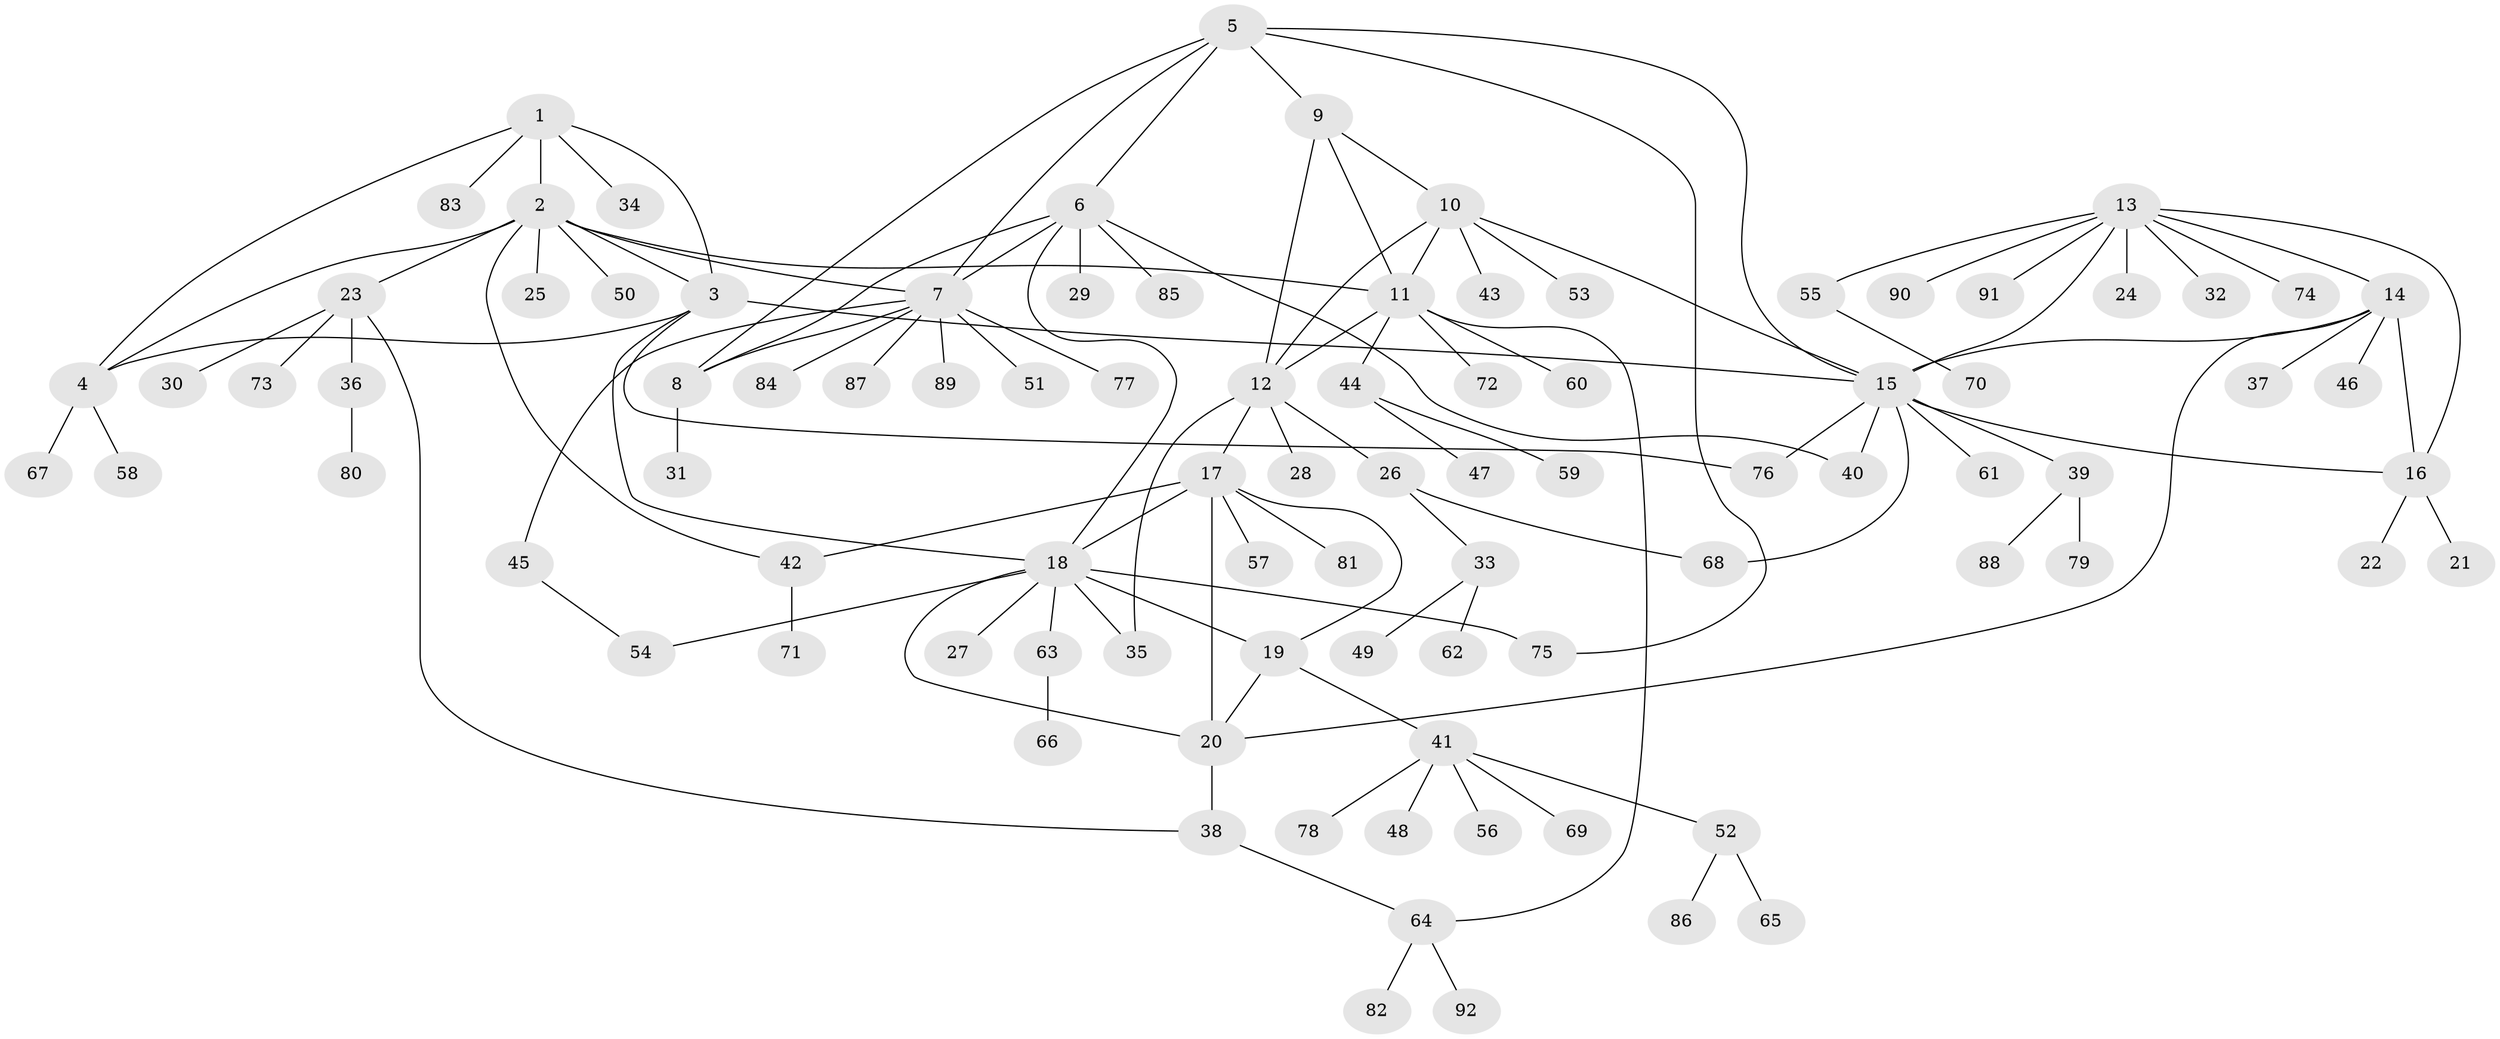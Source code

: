 // Generated by graph-tools (version 1.1) at 2025/50/03/09/25 03:50:39]
// undirected, 92 vertices, 121 edges
graph export_dot {
graph [start="1"]
  node [color=gray90,style=filled];
  1;
  2;
  3;
  4;
  5;
  6;
  7;
  8;
  9;
  10;
  11;
  12;
  13;
  14;
  15;
  16;
  17;
  18;
  19;
  20;
  21;
  22;
  23;
  24;
  25;
  26;
  27;
  28;
  29;
  30;
  31;
  32;
  33;
  34;
  35;
  36;
  37;
  38;
  39;
  40;
  41;
  42;
  43;
  44;
  45;
  46;
  47;
  48;
  49;
  50;
  51;
  52;
  53;
  54;
  55;
  56;
  57;
  58;
  59;
  60;
  61;
  62;
  63;
  64;
  65;
  66;
  67;
  68;
  69;
  70;
  71;
  72;
  73;
  74;
  75;
  76;
  77;
  78;
  79;
  80;
  81;
  82;
  83;
  84;
  85;
  86;
  87;
  88;
  89;
  90;
  91;
  92;
  1 -- 2;
  1 -- 3;
  1 -- 4;
  1 -- 34;
  1 -- 83;
  2 -- 3;
  2 -- 4;
  2 -- 7;
  2 -- 11;
  2 -- 23;
  2 -- 25;
  2 -- 42;
  2 -- 50;
  3 -- 4;
  3 -- 15;
  3 -- 18;
  3 -- 76;
  4 -- 58;
  4 -- 67;
  5 -- 6;
  5 -- 7;
  5 -- 8;
  5 -- 9;
  5 -- 15;
  5 -- 75;
  6 -- 7;
  6 -- 8;
  6 -- 18;
  6 -- 29;
  6 -- 40;
  6 -- 85;
  7 -- 8;
  7 -- 45;
  7 -- 51;
  7 -- 77;
  7 -- 84;
  7 -- 87;
  7 -- 89;
  8 -- 31;
  9 -- 10;
  9 -- 11;
  9 -- 12;
  10 -- 11;
  10 -- 12;
  10 -- 15;
  10 -- 43;
  10 -- 53;
  11 -- 12;
  11 -- 44;
  11 -- 60;
  11 -- 64;
  11 -- 72;
  12 -- 17;
  12 -- 26;
  12 -- 28;
  12 -- 35;
  13 -- 14;
  13 -- 15;
  13 -- 16;
  13 -- 24;
  13 -- 32;
  13 -- 55;
  13 -- 74;
  13 -- 90;
  13 -- 91;
  14 -- 15;
  14 -- 16;
  14 -- 20;
  14 -- 37;
  14 -- 46;
  15 -- 16;
  15 -- 39;
  15 -- 40;
  15 -- 61;
  15 -- 68;
  15 -- 76;
  16 -- 21;
  16 -- 22;
  17 -- 18;
  17 -- 19;
  17 -- 20;
  17 -- 42;
  17 -- 57;
  17 -- 81;
  18 -- 19;
  18 -- 20;
  18 -- 27;
  18 -- 35;
  18 -- 54;
  18 -- 63;
  18 -- 75;
  19 -- 20;
  19 -- 41;
  20 -- 38;
  23 -- 30;
  23 -- 36;
  23 -- 38;
  23 -- 73;
  26 -- 33;
  26 -- 68;
  33 -- 49;
  33 -- 62;
  36 -- 80;
  38 -- 64;
  39 -- 79;
  39 -- 88;
  41 -- 48;
  41 -- 52;
  41 -- 56;
  41 -- 69;
  41 -- 78;
  42 -- 71;
  44 -- 47;
  44 -- 59;
  45 -- 54;
  52 -- 65;
  52 -- 86;
  55 -- 70;
  63 -- 66;
  64 -- 82;
  64 -- 92;
}
